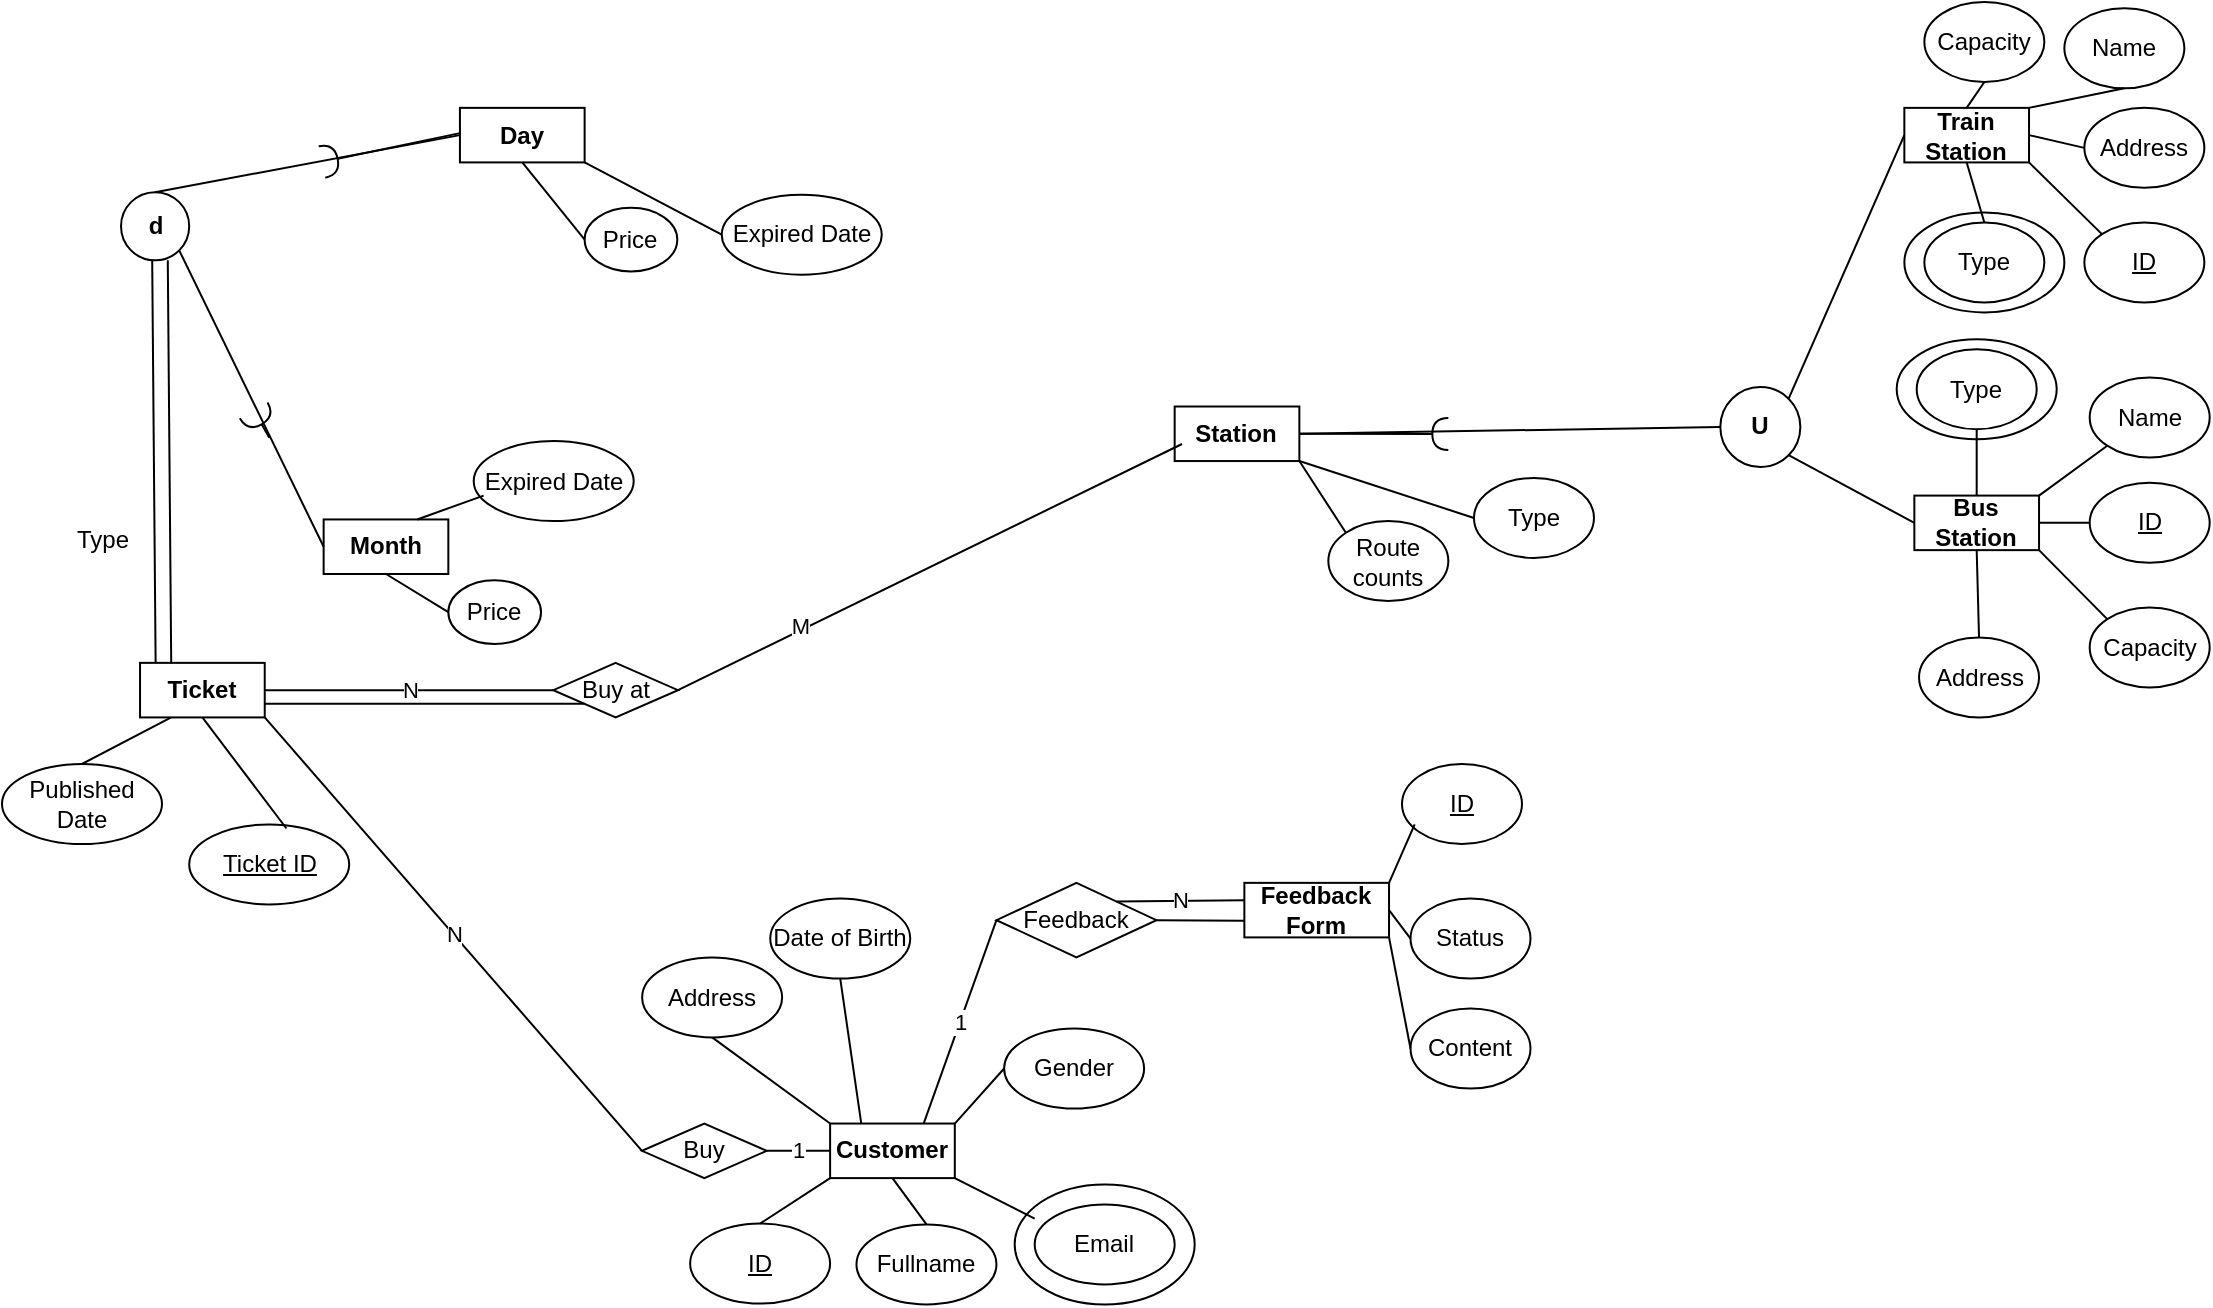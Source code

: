 <mxfile version="26.2.13" pages="2">
  <diagram id="w8bvL5eGYf7BupaeoSfH" name="EERD Diagram">
    <mxGraphModel dx="1249" dy="669" grid="1" gridSize="10" guides="1" tooltips="1" connect="1" arrows="1" fold="1" page="1" pageScale="1" pageWidth="1654" pageHeight="1169" math="0" shadow="0">
      <root>
        <mxCell id="0" />
        <mxCell id="1" parent="0" />
        <mxCell id="G-atSqY5vIS4pmYYb1XH-23" value="" style="ellipse;whiteSpace=wrap;html=1;" parent="1" vertex="1">
          <mxGeometry x="1147.35" y="307.61" width="80" height="50" as="geometry" />
        </mxCell>
        <mxCell id="G-atSqY5vIS4pmYYb1XH-22" value="" style="ellipse;whiteSpace=wrap;html=1;" parent="1" vertex="1">
          <mxGeometry x="1151.18" y="244.21" width="80" height="50" as="geometry" />
        </mxCell>
        <mxCell id="EOYmmG4OwO7RRhKwqkFR-4" value="" style="ellipse;whiteSpace=wrap;html=1;" parent="1" vertex="1">
          <mxGeometry x="706.34" y="730.22" width="90" height="60" as="geometry" />
        </mxCell>
        <mxCell id="EOYmmG4OwO7RRhKwqkFR-213" value="Type" style="text;html=1;align=center;verticalAlign=middle;resizable=0;points=[];autosize=1;strokeColor=none;fillColor=none;" parent="1" vertex="1">
          <mxGeometry x="225" y="392.5" width="50" height="30" as="geometry" />
        </mxCell>
        <mxCell id="EOYmmG4OwO7RRhKwqkFR-214" value="&lt;u&gt;ID&lt;/u&gt;" style="ellipse;whiteSpace=wrap;html=1;" parent="1" vertex="1">
          <mxGeometry x="544.06" y="749.77" width="70" height="40" as="geometry" />
        </mxCell>
        <mxCell id="EOYmmG4OwO7RRhKwqkFR-215" value="Fullname" style="ellipse;whiteSpace=wrap;html=1;" parent="1" vertex="1">
          <mxGeometry x="627.23" y="750.22" width="70" height="40" as="geometry" />
        </mxCell>
        <mxCell id="EOYmmG4OwO7RRhKwqkFR-216" value="Email" style="ellipse;whiteSpace=wrap;html=1;" parent="1" vertex="1">
          <mxGeometry x="716.34" y="740.22" width="70" height="40" as="geometry" />
        </mxCell>
        <mxCell id="EOYmmG4OwO7RRhKwqkFR-217" value="" style="endArrow=none;html=1;rounded=0;entryX=0;entryY=1;entryDx=0;entryDy=0;exitX=0.5;exitY=0;exitDx=0;exitDy=0;" parent="1" source="EOYmmG4OwO7RRhKwqkFR-214" target="EOYmmG4OwO7RRhKwqkFR-229" edge="1">
          <mxGeometry width="50" height="50" relative="1" as="geometry">
            <mxPoint x="662.34" y="659.77" as="sourcePoint" />
            <mxPoint x="712.34" y="609.77" as="targetPoint" />
          </mxGeometry>
        </mxCell>
        <mxCell id="EOYmmG4OwO7RRhKwqkFR-218" value="" style="endArrow=none;html=1;rounded=0;entryX=0.5;entryY=1;entryDx=0;entryDy=0;exitX=0.5;exitY=0;exitDx=0;exitDy=0;" parent="1" source="EOYmmG4OwO7RRhKwqkFR-215" target="EOYmmG4OwO7RRhKwqkFR-229" edge="1">
          <mxGeometry width="50" height="50" relative="1" as="geometry">
            <mxPoint x="612.34" y="719.77" as="sourcePoint" />
            <mxPoint x="662.34" y="669.77" as="targetPoint" />
          </mxGeometry>
        </mxCell>
        <mxCell id="EOYmmG4OwO7RRhKwqkFR-219" value="" style="endArrow=none;html=1;rounded=0;entryX=1;entryY=1;entryDx=0;entryDy=0;" parent="1" target="EOYmmG4OwO7RRhKwqkFR-229" edge="1">
          <mxGeometry width="50" height="50" relative="1" as="geometry">
            <mxPoint x="716.34" y="747.27" as="sourcePoint" />
            <mxPoint x="722.34" y="669.77" as="targetPoint" />
          </mxGeometry>
        </mxCell>
        <mxCell id="EOYmmG4OwO7RRhKwqkFR-229" value="&lt;b&gt;Customer&lt;/b&gt;" style="rounded=0;whiteSpace=wrap;html=1;" parent="1" vertex="1">
          <mxGeometry x="614.061" y="699.775" width="62.345" height="27.273" as="geometry" />
        </mxCell>
        <mxCell id="EOYmmG4OwO7RRhKwqkFR-230" value="" style="endArrow=none;html=1;rounded=0;entryX=0.5;entryY=1;entryDx=0;entryDy=0;exitX=0.5;exitY=1;exitDx=0;exitDy=0;" parent="1" source="EOYmmG4OwO7RRhKwqkFR-92" target="EOYmmG4OwO7RRhKwqkFR-92" edge="1">
          <mxGeometry width="50" height="50" relative="1" as="geometry">
            <mxPoint x="692.34" y="689.77" as="sourcePoint" />
            <mxPoint x="742.34" y="639.77" as="targetPoint" />
          </mxGeometry>
        </mxCell>
        <mxCell id="EOYmmG4OwO7RRhKwqkFR-231" value="" style="endArrow=none;html=1;rounded=0;entryX=0;entryY=0.5;entryDx=0;entryDy=0;exitX=1;exitY=0;exitDx=0;exitDy=0;" parent="1" source="EOYmmG4OwO7RRhKwqkFR-229" target="EOYmmG4OwO7RRhKwqkFR-93" edge="1">
          <mxGeometry width="50" height="50" relative="1" as="geometry">
            <mxPoint x="692.34" y="689.77" as="sourcePoint" />
            <mxPoint x="742.34" y="639.77" as="targetPoint" />
          </mxGeometry>
        </mxCell>
        <mxCell id="EOYmmG4OwO7RRhKwqkFR-232" value="" style="endArrow=none;html=1;rounded=0;entryX=0.5;entryY=1;entryDx=0;entryDy=0;exitX=0;exitY=0;exitDx=0;exitDy=0;" parent="1" source="EOYmmG4OwO7RRhKwqkFR-229" target="EOYmmG4OwO7RRhKwqkFR-91" edge="1">
          <mxGeometry width="50" height="50" relative="1" as="geometry">
            <mxPoint x="612.34" y="629.77" as="sourcePoint" />
            <mxPoint x="712.34" y="609.77" as="targetPoint" />
          </mxGeometry>
        </mxCell>
        <mxCell id="EOYmmG4OwO7RRhKwqkFR-233" value="1" style="endArrow=none;html=1;rounded=0;entryX=1;entryY=0.5;entryDx=0;entryDy=0;exitX=0;exitY=0.5;exitDx=0;exitDy=0;" parent="1" source="EOYmmG4OwO7RRhKwqkFR-229" target="EOYmmG4OwO7RRhKwqkFR-235" edge="1">
          <mxGeometry width="50" height="50" relative="1" as="geometry">
            <mxPoint x="584.06" y="719.77" as="sourcePoint" />
            <mxPoint x="634.06" y="669.77" as="targetPoint" />
          </mxGeometry>
        </mxCell>
        <mxCell id="EOYmmG4OwO7RRhKwqkFR-234" value="N" style="endArrow=none;html=1;rounded=0;entryX=1;entryY=1;entryDx=0;entryDy=0;exitX=0;exitY=0.5;exitDx=0;exitDy=0;" parent="1" source="EOYmmG4OwO7RRhKwqkFR-235" target="EOYmmG4OwO7RRhKwqkFR-156" edge="1">
          <mxGeometry width="50" height="50" relative="1" as="geometry">
            <mxPoint x="347.72" y="652.5" as="sourcePoint" />
            <mxPoint x="397.72" y="602.5" as="targetPoint" />
          </mxGeometry>
        </mxCell>
        <mxCell id="EOYmmG4OwO7RRhKwqkFR-235" value="Buy" style="rhombus;whiteSpace=wrap;html=1;" parent="1" vertex="1">
          <mxGeometry x="519.997" y="699.775" width="62.345" height="27.273" as="geometry" />
        </mxCell>
        <mxCell id="EOYmmG4OwO7RRhKwqkFR-236" value="1" style="endArrow=none;html=1;rounded=0;exitX=0;exitY=0.5;exitDx=0;exitDy=0;entryX=0.75;entryY=0;entryDx=0;entryDy=0;" parent="1" source="EOYmmG4OwO7RRhKwqkFR-88" target="EOYmmG4OwO7RRhKwqkFR-229" edge="1">
          <mxGeometry width="50" height="50" relative="1" as="geometry">
            <mxPoint x="782.34" y="719.77" as="sourcePoint" />
            <mxPoint x="662.34" y="629.77" as="targetPoint" />
          </mxGeometry>
        </mxCell>
        <mxCell id="EOYmmG4OwO7RRhKwqkFR-13" value="&lt;b&gt;Month&lt;/b&gt;" style="rounded=0;whiteSpace=wrap;html=1;" parent="1" vertex="1">
          <mxGeometry x="360.82" y="397.727" width="62.345" height="27.273" as="geometry" />
        </mxCell>
        <mxCell id="EOYmmG4OwO7RRhKwqkFR-15" value="&lt;b&gt;Day&lt;/b&gt;" style="rounded=0;whiteSpace=wrap;html=1;" parent="1" vertex="1">
          <mxGeometry x="428.97" y="191.93" width="62.345" height="27.273" as="geometry" />
        </mxCell>
        <mxCell id="EOYmmG4OwO7RRhKwqkFR-18" value="&lt;b&gt;Station&lt;/b&gt;" style="rounded=0;whiteSpace=wrap;html=1;" parent="1" vertex="1">
          <mxGeometry x="786.335" y="341.253" width="62.345" height="27.273" as="geometry" />
        </mxCell>
        <mxCell id="EOYmmG4OwO7RRhKwqkFR-19" value="Buy at" style="rhombus;whiteSpace=wrap;html=1;" parent="1" vertex="1">
          <mxGeometry x="475.657" y="469.438" width="62.345" height="27.273" as="geometry" />
        </mxCell>
        <mxCell id="EOYmmG4OwO7RRhKwqkFR-24" value="&lt;b&gt;d&lt;/b&gt;" style="ellipse;whiteSpace=wrap;html=1;aspect=fixed;" parent="1" vertex="1">
          <mxGeometry x="259.51" y="234.091" width="34.091" height="34.091" as="geometry" />
        </mxCell>
        <mxCell id="EOYmmG4OwO7RRhKwqkFR-25" value="" style="endArrow=none;html=1;rounded=0;entryX=0.125;entryY=0;entryDx=0;entryDy=0;entryPerimeter=0;" parent="1" target="EOYmmG4OwO7RRhKwqkFR-156" edge="1">
          <mxGeometry width="50" height="50" relative="1" as="geometry">
            <mxPoint x="275.096" y="268.182" as="sourcePoint" />
            <mxPoint x="446.544" y="254.545" as="targetPoint" />
          </mxGeometry>
        </mxCell>
        <mxCell id="EOYmmG4OwO7RRhKwqkFR-26" value="" style="endArrow=none;html=1;rounded=0;exitX=0.25;exitY=0;exitDx=0;exitDy=0;" parent="1" source="EOYmmG4OwO7RRhKwqkFR-156" edge="1">
          <mxGeometry width="50" height="50" relative="1" as="geometry">
            <mxPoint x="282.889" y="288.636" as="sourcePoint" />
            <mxPoint x="282.889" y="268.182" as="targetPoint" />
          </mxGeometry>
        </mxCell>
        <mxCell id="EOYmmG4OwO7RRhKwqkFR-27" value="" style="endArrow=none;html=1;rounded=0;entryX=0;entryY=0.5;entryDx=0;entryDy=0;exitX=0.5;exitY=0;exitDx=0;exitDy=0;strokeWidth=1;" parent="1" source="EOYmmG4OwO7RRhKwqkFR-24" target="EOYmmG4OwO7RRhKwqkFR-15" edge="1">
          <mxGeometry width="50" height="50" relative="1" as="geometry">
            <mxPoint x="391.993" y="234.091" as="sourcePoint" />
            <mxPoint x="430.958" y="200" as="targetPoint" />
          </mxGeometry>
        </mxCell>
        <mxCell id="EOYmmG4OwO7RRhKwqkFR-29" value="" style="endArrow=none;html=1;rounded=0;entryX=1;entryY=1;entryDx=0;entryDy=0;exitX=0;exitY=0.5;exitDx=0;exitDy=0;" parent="1" source="EOYmmG4OwO7RRhKwqkFR-13" target="EOYmmG4OwO7RRhKwqkFR-24" edge="1">
          <mxGeometry width="50" height="50" relative="1" as="geometry">
            <mxPoint x="438.751" y="350" as="sourcePoint" />
            <mxPoint x="477.717" y="315.909" as="targetPoint" />
          </mxGeometry>
        </mxCell>
        <mxCell id="EOYmmG4OwO7RRhKwqkFR-31" value="" style="rounded=0;orthogonalLoop=1;jettySize=auto;html=1;endArrow=halfCircle;endFill=0;endSize=6;strokeWidth=1;sketch=0;fontSize=12;curved=1;" parent="1" edge="1">
          <mxGeometry relative="1" as="geometry">
            <mxPoint x="333.648" y="356.818" as="sourcePoint" />
            <mxPoint x="325.855" y="343.182" as="targetPoint" />
          </mxGeometry>
        </mxCell>
        <mxCell id="EOYmmG4OwO7RRhKwqkFR-32" value="" style="rounded=0;orthogonalLoop=1;jettySize=auto;html=1;endArrow=halfCircle;endFill=0;endSize=6;strokeWidth=1;sketch=0;fontSize=12;curved=1;exitX=0;exitY=0.5;exitDx=0;exitDy=0;" parent="1" edge="1">
          <mxGeometry relative="1" as="geometry">
            <mxPoint x="428.97" y="204.566" as="sourcePoint" />
            <mxPoint x="360" y="219" as="targetPoint" />
          </mxGeometry>
        </mxCell>
        <mxCell id="EOYmmG4OwO7RRhKwqkFR-49" value="Expired Date" style="ellipse;whiteSpace=wrap;html=1;" parent="1" vertex="1">
          <mxGeometry x="559.87" y="235.34" width="80" height="40" as="geometry" />
        </mxCell>
        <mxCell id="EOYmmG4OwO7RRhKwqkFR-50" value="Price" style="ellipse;whiteSpace=wrap;html=1;" parent="1" vertex="1">
          <mxGeometry x="491.32" y="241.93" width="46.34" height="31.82" as="geometry" />
        </mxCell>
        <mxCell id="EOYmmG4OwO7RRhKwqkFR-51" value="" style="endArrow=none;html=1;rounded=0;entryX=0;entryY=0.5;entryDx=0;entryDy=0;exitX=0.5;exitY=1;exitDx=0;exitDy=0;" parent="1" source="EOYmmG4OwO7RRhKwqkFR-15" target="EOYmmG4OwO7RRhKwqkFR-50" edge="1">
          <mxGeometry width="50" height="50" relative="1" as="geometry">
            <mxPoint x="477.66" y="321.93" as="sourcePoint" />
            <mxPoint x="527.66" y="271.93" as="targetPoint" />
          </mxGeometry>
        </mxCell>
        <mxCell id="EOYmmG4OwO7RRhKwqkFR-52" value="" style="endArrow=none;html=1;rounded=0;entryX=1;entryY=1;entryDx=0;entryDy=0;exitX=0;exitY=0.5;exitDx=0;exitDy=0;" parent="1" source="EOYmmG4OwO7RRhKwqkFR-49" target="EOYmmG4OwO7RRhKwqkFR-15" edge="1">
          <mxGeometry width="50" height="50" relative="1" as="geometry">
            <mxPoint x="637.66" y="321.93" as="sourcePoint" />
            <mxPoint x="687.66" y="271.93" as="targetPoint" />
          </mxGeometry>
        </mxCell>
        <mxCell id="EOYmmG4OwO7RRhKwqkFR-85" value="Price" style="ellipse;whiteSpace=wrap;html=1;" parent="1" vertex="1">
          <mxGeometry x="423.17" y="428.18" width="46.34" height="31.82" as="geometry" />
        </mxCell>
        <mxCell id="EOYmmG4OwO7RRhKwqkFR-86" value="" style="endArrow=none;html=1;rounded=0;entryX=0.5;entryY=1;entryDx=0;entryDy=0;exitX=0;exitY=0.5;exitDx=0;exitDy=0;" parent="1" source="EOYmmG4OwO7RRhKwqkFR-85" target="EOYmmG4OwO7RRhKwqkFR-13" edge="1">
          <mxGeometry width="50" height="50" relative="1" as="geometry">
            <mxPoint x="589.51" y="420" as="sourcePoint" />
            <mxPoint x="639.51" y="370" as="targetPoint" />
          </mxGeometry>
        </mxCell>
        <mxCell id="EOYmmG4OwO7RRhKwqkFR-87" value="&lt;b&gt;Feedback Form&lt;/b&gt;" style="rounded=0;whiteSpace=wrap;html=1;" parent="1" vertex="1">
          <mxGeometry x="821.18" y="579.43" width="72.34" height="27.27" as="geometry" />
        </mxCell>
        <mxCell id="EOYmmG4OwO7RRhKwqkFR-88" value="Feedback" style="rhombus;whiteSpace=wrap;html=1;" parent="1" vertex="1">
          <mxGeometry x="697.23" y="579.43" width="80" height="37.27" as="geometry" />
        </mxCell>
        <mxCell id="EOYmmG4OwO7RRhKwqkFR-89" value="" style="endArrow=none;html=1;rounded=0;exitX=1;exitY=0.5;exitDx=0;exitDy=0;entryX=-0.003;entryY=0.693;entryDx=0;entryDy=0;entryPerimeter=0;" parent="1" source="EOYmmG4OwO7RRhKwqkFR-88" target="EOYmmG4OwO7RRhKwqkFR-87" edge="1">
          <mxGeometry width="50" height="50" relative="1" as="geometry">
            <mxPoint x="823.37" y="557.27" as="sourcePoint" />
            <mxPoint x="873.37" y="507.27" as="targetPoint" />
          </mxGeometry>
        </mxCell>
        <mxCell id="EOYmmG4OwO7RRhKwqkFR-90" value="N" style="endArrow=none;html=1;rounded=0;entryX=1;entryY=0;entryDx=0;entryDy=0;exitX=0.004;exitY=0.319;exitDx=0;exitDy=0;exitPerimeter=0;" parent="1" source="EOYmmG4OwO7RRhKwqkFR-87" target="EOYmmG4OwO7RRhKwqkFR-88" edge="1">
          <mxGeometry width="50" height="50" relative="1" as="geometry">
            <mxPoint x="823.37" y="557.27" as="sourcePoint" />
            <mxPoint x="873.37" y="507.27" as="targetPoint" />
          </mxGeometry>
        </mxCell>
        <mxCell id="EOYmmG4OwO7RRhKwqkFR-91" value="Address" style="ellipse;whiteSpace=wrap;html=1;" parent="1" vertex="1">
          <mxGeometry x="520.06" y="616.7" width="70" height="40" as="geometry" />
        </mxCell>
        <mxCell id="EOYmmG4OwO7RRhKwqkFR-92" value="Date of Birth" style="ellipse;whiteSpace=wrap;html=1;" parent="1" vertex="1">
          <mxGeometry x="584.12" y="587.27" width="70" height="40" as="geometry" />
        </mxCell>
        <mxCell id="EOYmmG4OwO7RRhKwqkFR-93" value="Gender" style="ellipse;whiteSpace=wrap;html=1;" parent="1" vertex="1">
          <mxGeometry x="701.07" y="652.27" width="70" height="40" as="geometry" />
        </mxCell>
        <mxCell id="EOYmmG4OwO7RRhKwqkFR-94" value="&lt;u&gt;ID&lt;/u&gt;" style="ellipse;whiteSpace=wrap;html=1;" parent="1" vertex="1">
          <mxGeometry x="900" y="520.0" width="60" height="40" as="geometry" />
        </mxCell>
        <mxCell id="EOYmmG4OwO7RRhKwqkFR-95" value="Status" style="ellipse;whiteSpace=wrap;html=1;" parent="1" vertex="1">
          <mxGeometry x="904.26" y="587.27" width="60" height="40" as="geometry" />
        </mxCell>
        <mxCell id="EOYmmG4OwO7RRhKwqkFR-96" value="Content" style="ellipse;whiteSpace=wrap;html=1;" parent="1" vertex="1">
          <mxGeometry x="904.26" y="642.27" width="60" height="40" as="geometry" />
        </mxCell>
        <mxCell id="EOYmmG4OwO7RRhKwqkFR-97" value="" style="endArrow=none;html=1;rounded=0;entryX=0;entryY=0.5;entryDx=0;entryDy=0;exitX=1;exitY=0;exitDx=0;exitDy=0;" parent="1" source="EOYmmG4OwO7RRhKwqkFR-87" edge="1">
          <mxGeometry width="50" height="50" relative="1" as="geometry">
            <mxPoint x="801.85" y="637.27" as="sourcePoint" />
            <mxPoint x="906.34" y="550.22" as="targetPoint" />
          </mxGeometry>
        </mxCell>
        <mxCell id="EOYmmG4OwO7RRhKwqkFR-98" value="" style="endArrow=none;html=1;rounded=0;entryX=1;entryY=1;entryDx=0;entryDy=0;exitX=0;exitY=0.5;exitDx=0;exitDy=0;" parent="1" source="EOYmmG4OwO7RRhKwqkFR-96" target="EOYmmG4OwO7RRhKwqkFR-87" edge="1">
          <mxGeometry width="50" height="50" relative="1" as="geometry">
            <mxPoint x="801.85" y="637.27" as="sourcePoint" />
            <mxPoint x="851.85" y="587.27" as="targetPoint" />
          </mxGeometry>
        </mxCell>
        <mxCell id="EOYmmG4OwO7RRhKwqkFR-99" value="" style="endArrow=none;html=1;rounded=0;entryX=0;entryY=0.5;entryDx=0;entryDy=0;exitX=1;exitY=0.5;exitDx=0;exitDy=0;" parent="1" source="EOYmmG4OwO7RRhKwqkFR-87" target="EOYmmG4OwO7RRhKwqkFR-95" edge="1">
          <mxGeometry width="50" height="50" relative="1" as="geometry">
            <mxPoint x="801.85" y="637.27" as="sourcePoint" />
            <mxPoint x="851.85" y="587.27" as="targetPoint" />
          </mxGeometry>
        </mxCell>
        <mxCell id="EOYmmG4OwO7RRhKwqkFR-141" value="Type" style="ellipse;whiteSpace=wrap;html=1;" parent="1" vertex="1">
          <mxGeometry x="935.99" y="376.97" width="60" height="40" as="geometry" />
        </mxCell>
        <mxCell id="EOYmmG4OwO7RRhKwqkFR-142" value="" style="endArrow=none;html=1;rounded=0;entryX=0;entryY=0.5;entryDx=0;entryDy=0;exitX=1;exitY=1;exitDx=0;exitDy=0;" parent="1" source="EOYmmG4OwO7RRhKwqkFR-18" target="EOYmmG4OwO7RRhKwqkFR-141" edge="1">
          <mxGeometry width="50" height="50" relative="1" as="geometry">
            <mxPoint x="848.68" y="480.11" as="sourcePoint" />
            <mxPoint x="898.68" y="430.11" as="targetPoint" />
          </mxGeometry>
        </mxCell>
        <mxCell id="EOYmmG4OwO7RRhKwqkFR-143" value="Route counts" style="ellipse;whiteSpace=wrap;html=1;" parent="1" vertex="1">
          <mxGeometry x="863.17" y="398.53" width="60" height="40" as="geometry" />
        </mxCell>
        <mxCell id="EOYmmG4OwO7RRhKwqkFR-144" value="" style="endArrow=none;html=1;rounded=0;entryX=0;entryY=0;entryDx=0;entryDy=0;exitX=1;exitY=1;exitDx=0;exitDy=0;" parent="1" source="EOYmmG4OwO7RRhKwqkFR-18" target="EOYmmG4OwO7RRhKwqkFR-143" edge="1">
          <mxGeometry width="50" height="50" relative="1" as="geometry">
            <mxPoint x="998.68" y="468.97" as="sourcePoint" />
            <mxPoint x="1048.68" y="418.97" as="targetPoint" />
          </mxGeometry>
        </mxCell>
        <mxCell id="EOYmmG4OwO7RRhKwqkFR-152" value="&lt;u&gt;Ticket ID&lt;/u&gt;" style="ellipse;whiteSpace=wrap;html=1;" parent="1" vertex="1">
          <mxGeometry x="293.6" y="550.22" width="80" height="40" as="geometry" />
        </mxCell>
        <mxCell id="EOYmmG4OwO7RRhKwqkFR-153" value="Published Date" style="ellipse;whiteSpace=wrap;html=1;" parent="1" vertex="1">
          <mxGeometry x="200" y="520" width="80" height="40" as="geometry" />
        </mxCell>
        <mxCell id="EOYmmG4OwO7RRhKwqkFR-154" value="" style="endArrow=none;html=1;rounded=0;entryX=0.25;entryY=1;entryDx=0;entryDy=0;exitX=0.5;exitY=0;exitDx=0;exitDy=0;" parent="1" source="EOYmmG4OwO7RRhKwqkFR-153" target="EOYmmG4OwO7RRhKwqkFR-156" edge="1">
          <mxGeometry width="50" height="50" relative="1" as="geometry">
            <mxPoint x="299.51" y="509.43" as="sourcePoint" />
            <mxPoint x="349.51" y="459.43" as="targetPoint" />
          </mxGeometry>
        </mxCell>
        <mxCell id="EOYmmG4OwO7RRhKwqkFR-155" value="" style="endArrow=none;html=1;rounded=0;entryX=0.5;entryY=0;entryDx=0;entryDy=0;exitX=0.5;exitY=0;exitDx=0;exitDy=0;" parent="1" source="EOYmmG4OwO7RRhKwqkFR-152" target="EOYmmG4OwO7RRhKwqkFR-152" edge="1">
          <mxGeometry width="50" height="50" relative="1" as="geometry">
            <mxPoint x="299.51" y="509.43" as="sourcePoint" />
            <mxPoint x="349.51" y="459.43" as="targetPoint" />
          </mxGeometry>
        </mxCell>
        <mxCell id="EOYmmG4OwO7RRhKwqkFR-156" value="&lt;b&gt;Ticket&lt;/b&gt;" style="rounded=0;whiteSpace=wrap;html=1;" parent="1" vertex="1">
          <mxGeometry x="269.023" y="469.435" width="62.345" height="27.273" as="geometry" />
        </mxCell>
        <mxCell id="EOYmmG4OwO7RRhKwqkFR-157" value="&lt;b&gt;U&lt;/b&gt;" style="ellipse;whiteSpace=wrap;html=1;aspect=fixed;" parent="1" vertex="1">
          <mxGeometry x="1059.17" y="331.48" width="40" height="40" as="geometry" />
        </mxCell>
        <mxCell id="EOYmmG4OwO7RRhKwqkFR-158" value="&lt;b&gt;Train Station&lt;/b&gt;" style="rounded=0;whiteSpace=wrap;html=1;" parent="1" vertex="1">
          <mxGeometry x="1151.175" y="191.933" width="62.345" height="27.273" as="geometry" />
        </mxCell>
        <mxCell id="EOYmmG4OwO7RRhKwqkFR-159" value="&lt;b&gt;Bus Station&lt;/b&gt;" style="rounded=0;whiteSpace=wrap;html=1;" parent="1" vertex="1">
          <mxGeometry x="1156.175" y="385.793" width="62.345" height="27.273" as="geometry" />
        </mxCell>
        <mxCell id="EOYmmG4OwO7RRhKwqkFR-160" value="" style="endArrow=none;html=1;rounded=0;entryX=0;entryY=0.5;entryDx=0;entryDy=0;exitX=1;exitY=0;exitDx=0;exitDy=0;" parent="1" source="EOYmmG4OwO7RRhKwqkFR-157" target="EOYmmG4OwO7RRhKwqkFR-158" edge="1">
          <mxGeometry width="50" height="50" relative="1" as="geometry">
            <mxPoint x="1044.06" y="506.71" as="sourcePoint" />
            <mxPoint x="1094.06" y="456.71" as="targetPoint" />
          </mxGeometry>
        </mxCell>
        <mxCell id="EOYmmG4OwO7RRhKwqkFR-161" value="" style="endArrow=none;html=1;rounded=0;entryX=1;entryY=1;entryDx=0;entryDy=0;exitX=0;exitY=0.5;exitDx=0;exitDy=0;" parent="1" source="EOYmmG4OwO7RRhKwqkFR-159" target="EOYmmG4OwO7RRhKwqkFR-157" edge="1">
          <mxGeometry width="50" height="50" relative="1" as="geometry">
            <mxPoint x="1044.06" y="506.71" as="sourcePoint" />
            <mxPoint x="1094.06" y="456.71" as="targetPoint" />
          </mxGeometry>
        </mxCell>
        <mxCell id="EOYmmG4OwO7RRhKwqkFR-162" value="Address" style="ellipse;whiteSpace=wrap;html=1;" parent="1" vertex="1">
          <mxGeometry x="1241.18" y="191.93" width="60" height="40" as="geometry" />
        </mxCell>
        <mxCell id="EOYmmG4OwO7RRhKwqkFR-163" value="Name" style="ellipse;whiteSpace=wrap;html=1;" parent="1" vertex="1">
          <mxGeometry x="1231.18" y="142.16" width="60" height="40" as="geometry" />
        </mxCell>
        <mxCell id="EOYmmG4OwO7RRhKwqkFR-164" value="&lt;u&gt;ID&lt;/u&gt;" style="ellipse;whiteSpace=wrap;html=1;" parent="1" vertex="1">
          <mxGeometry x="1241.18" y="249.21" width="60" height="40" as="geometry" />
        </mxCell>
        <mxCell id="EOYmmG4OwO7RRhKwqkFR-165" value="Capacity" style="ellipse;whiteSpace=wrap;html=1;" parent="1" vertex="1">
          <mxGeometry x="1161.18" y="138.98" width="60" height="40" as="geometry" />
        </mxCell>
        <mxCell id="EOYmmG4OwO7RRhKwqkFR-166" value="Address" style="ellipse;whiteSpace=wrap;html=1;" parent="1" vertex="1">
          <mxGeometry x="1158.52" y="456.71" width="60" height="40" as="geometry" />
        </mxCell>
        <mxCell id="EOYmmG4OwO7RRhKwqkFR-167" value="Capacity" style="ellipse;whiteSpace=wrap;html=1;" parent="1" vertex="1">
          <mxGeometry x="1243.84" y="441.71" width="60" height="40" as="geometry" />
        </mxCell>
        <mxCell id="EOYmmG4OwO7RRhKwqkFR-168" value="&lt;u&gt;ID&lt;/u&gt;" style="ellipse;whiteSpace=wrap;html=1;" parent="1" vertex="1">
          <mxGeometry x="1243.84" y="379.43" width="60" height="40" as="geometry" />
        </mxCell>
        <mxCell id="EOYmmG4OwO7RRhKwqkFR-169" value="Name" style="ellipse;whiteSpace=wrap;html=1;" parent="1" vertex="1">
          <mxGeometry x="1243.84" y="326.71" width="60" height="40" as="geometry" />
        </mxCell>
        <mxCell id="EOYmmG4OwO7RRhKwqkFR-170" value="Type" style="ellipse;whiteSpace=wrap;html=1;" parent="1" vertex="1">
          <mxGeometry x="1161.18" y="249.21" width="60" height="40" as="geometry" />
        </mxCell>
        <mxCell id="EOYmmG4OwO7RRhKwqkFR-171" value="" style="endArrow=none;html=1;rounded=0;entryX=0.5;entryY=1;entryDx=0;entryDy=0;exitX=0.5;exitY=0;exitDx=0;exitDy=0;" parent="1" source="EOYmmG4OwO7RRhKwqkFR-158" target="EOYmmG4OwO7RRhKwqkFR-165" edge="1">
          <mxGeometry width="50" height="50" relative="1" as="geometry">
            <mxPoint x="1101.18" y="329.21" as="sourcePoint" />
            <mxPoint x="1151.18" y="279.21" as="targetPoint" />
          </mxGeometry>
        </mxCell>
        <mxCell id="EOYmmG4OwO7RRhKwqkFR-172" value="" style="endArrow=none;html=1;rounded=0;entryX=0.5;entryY=1;entryDx=0;entryDy=0;exitX=1;exitY=0;exitDx=0;exitDy=0;" parent="1" source="EOYmmG4OwO7RRhKwqkFR-158" target="EOYmmG4OwO7RRhKwqkFR-163" edge="1">
          <mxGeometry width="50" height="50" relative="1" as="geometry">
            <mxPoint x="1031.18" y="339.21" as="sourcePoint" />
            <mxPoint x="1081.18" y="289.21" as="targetPoint" />
          </mxGeometry>
        </mxCell>
        <mxCell id="EOYmmG4OwO7RRhKwqkFR-173" value="" style="endArrow=none;html=1;rounded=0;entryX=0;entryY=0.5;entryDx=0;entryDy=0;exitX=1;exitY=0.5;exitDx=0;exitDy=0;" parent="1" source="EOYmmG4OwO7RRhKwqkFR-158" target="EOYmmG4OwO7RRhKwqkFR-162" edge="1">
          <mxGeometry width="50" height="50" relative="1" as="geometry">
            <mxPoint x="1031.18" y="339.21" as="sourcePoint" />
            <mxPoint x="1081.18" y="289.21" as="targetPoint" />
          </mxGeometry>
        </mxCell>
        <mxCell id="EOYmmG4OwO7RRhKwqkFR-174" value="" style="endArrow=none;html=1;rounded=0;entryX=0;entryY=0;entryDx=0;entryDy=0;exitX=1;exitY=1;exitDx=0;exitDy=0;" parent="1" source="EOYmmG4OwO7RRhKwqkFR-158" target="EOYmmG4OwO7RRhKwqkFR-164" edge="1">
          <mxGeometry width="50" height="50" relative="1" as="geometry">
            <mxPoint x="1031.18" y="339.21" as="sourcePoint" />
            <mxPoint x="1081.18" y="289.21" as="targetPoint" />
          </mxGeometry>
        </mxCell>
        <mxCell id="EOYmmG4OwO7RRhKwqkFR-175" value="" style="endArrow=none;html=1;rounded=0;entryX=0.5;entryY=1;entryDx=0;entryDy=0;exitX=0.5;exitY=0;exitDx=0;exitDy=0;" parent="1" source="EOYmmG4OwO7RRhKwqkFR-170" target="EOYmmG4OwO7RRhKwqkFR-158" edge="1">
          <mxGeometry width="50" height="50" relative="1" as="geometry">
            <mxPoint x="1191.18" y="241.71" as="sourcePoint" />
            <mxPoint x="1081.18" y="289.21" as="targetPoint" />
          </mxGeometry>
        </mxCell>
        <mxCell id="EOYmmG4OwO7RRhKwqkFR-176" value="" style="endArrow=none;html=1;rounded=0;entryX=1;entryY=0;entryDx=0;entryDy=0;exitX=0;exitY=1;exitDx=0;exitDy=0;" parent="1" source="EOYmmG4OwO7RRhKwqkFR-169" target="EOYmmG4OwO7RRhKwqkFR-159" edge="1">
          <mxGeometry width="50" height="50" relative="1" as="geometry">
            <mxPoint x="1033.84" y="326.71" as="sourcePoint" />
            <mxPoint x="1083.84" y="276.71" as="targetPoint" />
          </mxGeometry>
        </mxCell>
        <mxCell id="EOYmmG4OwO7RRhKwqkFR-177" value="" style="endArrow=none;html=1;rounded=0;entryX=0;entryY=0.5;entryDx=0;entryDy=0;exitX=1;exitY=0.5;exitDx=0;exitDy=0;" parent="1" source="EOYmmG4OwO7RRhKwqkFR-159" target="EOYmmG4OwO7RRhKwqkFR-168" edge="1">
          <mxGeometry width="50" height="50" relative="1" as="geometry">
            <mxPoint x="1033.84" y="326.71" as="sourcePoint" />
            <mxPoint x="1083.84" y="276.71" as="targetPoint" />
          </mxGeometry>
        </mxCell>
        <mxCell id="EOYmmG4OwO7RRhKwqkFR-178" value="" style="endArrow=none;html=1;rounded=0;entryX=0;entryY=0;entryDx=0;entryDy=0;exitX=1;exitY=1;exitDx=0;exitDy=0;" parent="1" source="EOYmmG4OwO7RRhKwqkFR-159" target="EOYmmG4OwO7RRhKwqkFR-167" edge="1">
          <mxGeometry width="50" height="50" relative="1" as="geometry">
            <mxPoint x="1033.84" y="326.71" as="sourcePoint" />
            <mxPoint x="1083.84" y="276.71" as="targetPoint" />
          </mxGeometry>
        </mxCell>
        <mxCell id="EOYmmG4OwO7RRhKwqkFR-179" value="" style="endArrow=none;html=1;rounded=0;entryX=0.5;entryY=0;entryDx=0;entryDy=0;exitX=0.5;exitY=1;exitDx=0;exitDy=0;" parent="1" source="EOYmmG4OwO7RRhKwqkFR-159" target="EOYmmG4OwO7RRhKwqkFR-166" edge="1">
          <mxGeometry width="50" height="50" relative="1" as="geometry">
            <mxPoint x="1033.84" y="326.71" as="sourcePoint" />
            <mxPoint x="1083.84" y="276.71" as="targetPoint" />
          </mxGeometry>
        </mxCell>
        <mxCell id="EOYmmG4OwO7RRhKwqkFR-209" value="Type" style="ellipse;whiteSpace=wrap;html=1;" parent="1" vertex="1">
          <mxGeometry x="1157.35" y="312.61" width="60" height="40" as="geometry" />
        </mxCell>
        <mxCell id="EOYmmG4OwO7RRhKwqkFR-210" value="" style="endArrow=none;html=1;rounded=0;entryX=0.5;entryY=0;entryDx=0;entryDy=0;exitX=0.5;exitY=1;exitDx=0;exitDy=0;" parent="1" source="EOYmmG4OwO7RRhKwqkFR-209" target="EOYmmG4OwO7RRhKwqkFR-159" edge="1">
          <mxGeometry width="50" height="50" relative="1" as="geometry">
            <mxPoint x="1262.68" y="371.16" as="sourcePoint" />
            <mxPoint x="1228.68" y="396.16" as="targetPoint" />
          </mxGeometry>
        </mxCell>
        <mxCell id="EOYmmG4OwO7RRhKwqkFR-211" value="N" style="endArrow=none;html=1;rounded=0;entryX=1;entryY=0.5;entryDx=0;entryDy=0;exitX=0;exitY=0.5;exitDx=0;exitDy=0;" parent="1" source="EOYmmG4OwO7RRhKwqkFR-19" target="EOYmmG4OwO7RRhKwqkFR-156" edge="1">
          <mxGeometry width="50" height="50" relative="1" as="geometry">
            <mxPoint x="343.51" y="560" as="sourcePoint" />
            <mxPoint x="325.51" y="507" as="targetPoint" />
          </mxGeometry>
        </mxCell>
        <mxCell id="EOYmmG4OwO7RRhKwqkFR-212" value="" style="endArrow=none;html=1;rounded=0;entryX=1;entryY=0.75;entryDx=0;entryDy=0;exitX=0;exitY=1;exitDx=0;exitDy=0;" parent="1" source="EOYmmG4OwO7RRhKwqkFR-19" target="EOYmmG4OwO7RRhKwqkFR-156" edge="1">
          <mxGeometry width="50" height="50" relative="1" as="geometry">
            <mxPoint x="343.51" y="560" as="sourcePoint" />
            <mxPoint x="325.51" y="507" as="targetPoint" />
          </mxGeometry>
        </mxCell>
        <mxCell id="G-atSqY5vIS4pmYYb1XH-7" value="" style="rounded=0;orthogonalLoop=1;jettySize=auto;html=1;endArrow=halfCircle;endFill=0;endSize=6;strokeWidth=1;sketch=0;fontSize=12;curved=1;exitX=1;exitY=0.5;exitDx=0;exitDy=0;" parent="1" source="EOYmmG4OwO7RRhKwqkFR-18" edge="1">
          <mxGeometry relative="1" as="geometry">
            <mxPoint x="911.02" y="363.529" as="sourcePoint" />
            <mxPoint x="923.17" y="354.98" as="targetPoint" />
          </mxGeometry>
        </mxCell>
        <mxCell id="G-atSqY5vIS4pmYYb1XH-8" value="" style="endArrow=none;html=1;rounded=0;entryX=0;entryY=0.5;entryDx=0;entryDy=0;exitX=1;exitY=0.5;exitDx=0;exitDy=0;" parent="1" source="EOYmmG4OwO7RRhKwqkFR-18" target="EOYmmG4OwO7RRhKwqkFR-157" edge="1">
          <mxGeometry width="50" height="50" relative="1" as="geometry">
            <mxPoint x="863.17" y="308.98" as="sourcePoint" />
            <mxPoint x="913.17" y="258.98" as="targetPoint" />
          </mxGeometry>
        </mxCell>
        <mxCell id="r4A8E0FVsbpf8WF6JfFZ-2" value="" style="endArrow=none;html=1;rounded=0;entryX=0.5;entryY=1;entryDx=0;entryDy=0;exitX=0.608;exitY=0.051;exitDx=0;exitDy=0;exitPerimeter=0;" edge="1" parent="1" source="EOYmmG4OwO7RRhKwqkFR-152" target="EOYmmG4OwO7RRhKwqkFR-156">
          <mxGeometry width="50" height="50" relative="1" as="geometry">
            <mxPoint x="280" y="530" as="sourcePoint" />
            <mxPoint x="295" y="507" as="targetPoint" />
          </mxGeometry>
        </mxCell>
        <mxCell id="r4A8E0FVsbpf8WF6JfFZ-3" value="" style="endArrow=none;html=1;rounded=0;exitX=1;exitY=0.5;exitDx=0;exitDy=0;" edge="1" parent="1" source="EOYmmG4OwO7RRhKwqkFR-19">
          <mxGeometry width="50" height="50" relative="1" as="geometry">
            <mxPoint x="830" y="360" as="sourcePoint" />
            <mxPoint x="790" y="360" as="targetPoint" />
          </mxGeometry>
        </mxCell>
        <mxCell id="r4A8E0FVsbpf8WF6JfFZ-4" value="M" style="edgeLabel;html=1;align=center;verticalAlign=middle;resizable=0;points=[];" vertex="1" connectable="0" parent="r4A8E0FVsbpf8WF6JfFZ-3">
          <mxGeometry x="-0.51" y="2" relative="1" as="geometry">
            <mxPoint as="offset" />
          </mxGeometry>
        </mxCell>
        <mxCell id="r4A8E0FVsbpf8WF6JfFZ-5" value="Expired Date" style="ellipse;whiteSpace=wrap;html=1;" vertex="1" parent="1">
          <mxGeometry x="435.85" y="358.53" width="80" height="40" as="geometry" />
        </mxCell>
        <mxCell id="r4A8E0FVsbpf8WF6JfFZ-6" value="" style="endArrow=none;html=1;rounded=0;entryX=0.75;entryY=0;entryDx=0;entryDy=0;exitX=0;exitY=0.5;exitDx=0;exitDy=0;" edge="1" parent="1" target="EOYmmG4OwO7RRhKwqkFR-13">
          <mxGeometry width="50" height="50" relative="1" as="geometry">
            <mxPoint x="440.82" y="385.79" as="sourcePoint" />
            <mxPoint x="371.82" y="349.79" as="targetPoint" />
          </mxGeometry>
        </mxCell>
        <mxCell id="r4A8E0FVsbpf8WF6JfFZ-7" value="" style="endArrow=none;html=1;rounded=0;entryX=0.5;entryY=1;entryDx=0;entryDy=0;exitX=0.25;exitY=0;exitDx=0;exitDy=0;" edge="1" parent="1" source="EOYmmG4OwO7RRhKwqkFR-229" target="EOYmmG4OwO7RRhKwqkFR-92">
          <mxGeometry width="50" height="50" relative="1" as="geometry">
            <mxPoint x="624" y="710" as="sourcePoint" />
            <mxPoint x="565" y="667" as="targetPoint" />
          </mxGeometry>
        </mxCell>
      </root>
    </mxGraphModel>
  </diagram>
  <diagram id="OmaCeMxDQHyZHoPnMh-1" name="Mapping">
    <mxGraphModel dx="1332" dy="713" grid="1" gridSize="10" guides="1" tooltips="1" connect="1" arrows="1" fold="1" page="1" pageScale="1" pageWidth="1169" pageHeight="1654" math="0" shadow="0">
      <root>
        <mxCell id="0" />
        <mxCell id="1" parent="0" />
        <mxCell id="I6CR4W8xnP3kJ_g0KGb4-1" value="&lt;u&gt;T_ID&lt;/u&gt;" style="rounded=0;whiteSpace=wrap;html=1;" parent="1" vertex="1">
          <mxGeometry x="73.983" y="83.432" width="49.297" height="26.777" as="geometry" />
        </mxCell>
        <mxCell id="I6CR4W8xnP3kJ_g0KGb4-2" value="T_Name" style="rounded=0;whiteSpace=wrap;html=1;" parent="1" vertex="1">
          <mxGeometry x="123.28" y="83.43" width="56.72" height="26.78" as="geometry" />
        </mxCell>
        <mxCell id="I6CR4W8xnP3kJ_g0KGb4-3" value="T_Address" style="rounded=0;whiteSpace=wrap;html=1;" parent="1" vertex="1">
          <mxGeometry x="180" y="83.41" width="80.58" height="26.78" as="geometry" />
        </mxCell>
        <mxCell id="I6CR4W8xnP3kJ_g0KGb4-10" value="&lt;b&gt;Train Station&lt;/b&gt;" style="text;html=1;align=center;verticalAlign=middle;whiteSpace=wrap;rounded=0;" parent="1" vertex="1">
          <mxGeometry x="52.4" y="63.35" width="77.6" height="20.08" as="geometry" />
        </mxCell>
        <mxCell id="I6CR4W8xnP3kJ_g0KGb4-11" value="&lt;b&gt;Bus Station&lt;/b&gt;" style="text;html=1;align=center;verticalAlign=middle;whiteSpace=wrap;rounded=0;" parent="1" vertex="1">
          <mxGeometry x="57.02" y="127.15" width="82.98" height="20.08" as="geometry" />
        </mxCell>
        <mxCell id="24dlo2Oe-C9Dlj7PTrNW-3" style="edgeStyle=orthogonalEdgeStyle;rounded=0;orthogonalLoop=1;jettySize=auto;html=1;entryX=0.75;entryY=0;entryDx=0;entryDy=0;" edge="1" parent="1" source="I6CR4W8xnP3kJ_g0KGb4-13" target="I6CR4W8xnP3kJ_g0KGb4-14">
          <mxGeometry relative="1" as="geometry">
            <Array as="points">
              <mxPoint x="430" y="96" />
              <mxPoint x="430" y="210" />
              <mxPoint x="129" y="210" />
            </Array>
          </mxGeometry>
        </mxCell>
        <mxCell id="I6CR4W8xnP3kJ_g0KGb4-13" value="Station_ID" style="rounded=0;whiteSpace=wrap;html=1;" parent="1" vertex="1">
          <mxGeometry x="345" y="82.6" width="60" height="27.58" as="geometry" />
        </mxCell>
        <mxCell id="I6CR4W8xnP3kJ_g0KGb4-14" value="&lt;u&gt;Station_ID&lt;/u&gt;" style="rounded=0;whiteSpace=wrap;html=1;" parent="1" vertex="1">
          <mxGeometry x="74.25" y="234.56" width="73.03" height="34.38" as="geometry" />
        </mxCell>
        <mxCell id="I6CR4W8xnP3kJ_g0KGb4-15" value="Route Counts" style="rounded=0;whiteSpace=wrap;html=1;" parent="1" vertex="1">
          <mxGeometry x="147.28" y="234.56" width="55.46" height="34.38" as="geometry" />
        </mxCell>
        <mxCell id="I6CR4W8xnP3kJ_g0KGb4-56" value="&lt;u&gt;Customer ID&lt;/u&gt;" style="rounded=0;whiteSpace=wrap;html=1;" parent="1" vertex="1">
          <mxGeometry x="528.469" y="330.082" width="73.946" height="26.777" as="geometry" />
        </mxCell>
        <mxCell id="I6CR4W8xnP3kJ_g0KGb4-57" value="C_Name" style="rounded=0;whiteSpace=wrap;html=1;" parent="1" vertex="1">
          <mxGeometry x="602.42" y="330.08" width="78.46" height="26.78" as="geometry" />
        </mxCell>
        <mxCell id="I6CR4W8xnP3kJ_g0KGb4-58" value="C_Address" style="rounded=0;whiteSpace=wrap;html=1;" parent="1" vertex="1">
          <mxGeometry x="680.88" y="330.08" width="69.43" height="26.78" as="geometry" />
        </mxCell>
        <mxCell id="I6CR4W8xnP3kJ_g0KGb4-59" value="Date of Birth" style="rounded=0;whiteSpace=wrap;html=1;" parent="1" vertex="1">
          <mxGeometry x="749.07" y="330.08" width="81.81" height="26.78" as="geometry" />
        </mxCell>
        <mxCell id="I6CR4W8xnP3kJ_g0KGb4-60" value="Gender" style="rounded=0;whiteSpace=wrap;html=1;" parent="1" vertex="1">
          <mxGeometry x="830.877" y="330.082" width="61.622" height="26.777" as="geometry" />
        </mxCell>
        <mxCell id="I6CR4W8xnP3kJ_g0KGb4-61" value="&lt;b&gt;Customer&lt;/b&gt;" style="text;html=1;align=center;verticalAlign=middle;whiteSpace=wrap;rounded=0;" parent="1" vertex="1">
          <mxGeometry x="495.0" y="309.94" width="73.95" height="20.08" as="geometry" />
        </mxCell>
        <mxCell id="I6CR4W8xnP3kJ_g0KGb4-66" value="&lt;u&gt;F_ID&lt;/u&gt;" style="rounded=0;whiteSpace=wrap;html=1;" parent="1" vertex="1">
          <mxGeometry x="527.999" y="514.101" width="73.946" height="26.777" as="geometry" />
        </mxCell>
        <mxCell id="I6CR4W8xnP3kJ_g0KGb4-67" value="Status" style="rounded=0;whiteSpace=wrap;html=1;" parent="1" vertex="1">
          <mxGeometry x="601.945" y="514.101" width="73.33" height="26.777" as="geometry" />
        </mxCell>
        <mxCell id="I6CR4W8xnP3kJ_g0KGb4-68" value="&lt;b&gt;Feedback Form&lt;/b&gt;" style="text;html=1;align=center;verticalAlign=middle;whiteSpace=wrap;rounded=0;" parent="1" vertex="1">
          <mxGeometry x="519.8" y="494.02" width="108.69" height="20.08" as="geometry" />
        </mxCell>
        <mxCell id="I6CR4W8xnP3kJ_g0KGb4-70" value="Content" style="rounded=0;whiteSpace=wrap;html=1;" parent="1" vertex="1">
          <mxGeometry x="675.275" y="514.101" width="73.33" height="26.777" as="geometry" />
        </mxCell>
        <mxCell id="0aOix7UilM6wZBq1rscu-7" style="edgeStyle=orthogonalEdgeStyle;rounded=0;orthogonalLoop=1;jettySize=auto;html=1;entryX=0.75;entryY=1;entryDx=0;entryDy=0;" edge="1" parent="1" source="hl6_Cl64KRyEJuut5keU-3" target="I6CR4W8xnP3kJ_g0KGb4-56">
          <mxGeometry relative="1" as="geometry">
            <Array as="points">
              <mxPoint x="785.49" y="416.7" />
              <mxPoint x="583.49" y="416.7" />
            </Array>
          </mxGeometry>
        </mxCell>
        <mxCell id="hl6_Cl64KRyEJuut5keU-3" value="Customer ID" style="rounded=0;whiteSpace=wrap;html=1;" parent="1" vertex="1">
          <mxGeometry x="748.605" y="514.101" width="73.946" height="26.777" as="geometry" />
        </mxCell>
        <mxCell id="rYrEV2N6IXelQXsVLYJF-2" style="edgeStyle=orthogonalEdgeStyle;rounded=0;orthogonalLoop=1;jettySize=auto;html=1;exitX=0.5;exitY=0;exitDx=0;exitDy=0;" edge="1" parent="1" source="24dlo2Oe-C9Dlj7PTrNW-13" target="SmtdMZKrvZ-XnopJ3ixH-1">
          <mxGeometry relative="1" as="geometry">
            <Array as="points">
              <mxPoint x="355" y="220" />
              <mxPoint x="460" y="220" />
              <mxPoint x="460" y="99" />
            </Array>
          </mxGeometry>
        </mxCell>
        <mxCell id="SmtdMZKrvZ-XnopJ3ixH-1" value="&lt;u&gt;T_ID&lt;/u&gt;" style="rounded=0;whiteSpace=wrap;html=1;" parent="1" vertex="1">
          <mxGeometry x="641.01" y="80.6" width="52.89" height="36.4" as="geometry" />
        </mxCell>
        <mxCell id="SmtdMZKrvZ-XnopJ3ixH-2" value="Published Date" style="rounded=0;whiteSpace=wrap;html=1;" parent="1" vertex="1">
          <mxGeometry x="693.9" y="80.6" width="106.1" height="36.4" as="geometry" />
        </mxCell>
        <mxCell id="rYrEV2N6IXelQXsVLYJF-6" style="edgeStyle=orthogonalEdgeStyle;rounded=0;orthogonalLoop=1;jettySize=auto;html=1;" edge="1" parent="1" source="SmtdMZKrvZ-XnopJ3ixH-3" target="I6CR4W8xnP3kJ_g0KGb4-56">
          <mxGeometry relative="1" as="geometry">
            <Array as="points">
              <mxPoint x="846" y="40" />
              <mxPoint x="566" y="40" />
            </Array>
          </mxGeometry>
        </mxCell>
        <mxCell id="SmtdMZKrvZ-XnopJ3ixH-3" value="Customer ID" style="rounded=0;whiteSpace=wrap;html=1;" parent="1" vertex="1">
          <mxGeometry x="800" y="80.6" width="92.5" height="36.4" as="geometry" />
        </mxCell>
        <mxCell id="24dlo2Oe-C9Dlj7PTrNW-6" style="edgeStyle=orthogonalEdgeStyle;rounded=0;orthogonalLoop=1;jettySize=auto;html=1;entryX=0.5;entryY=1;entryDx=0;entryDy=0;" edge="1" parent="1" source="SmtdMZKrvZ-XnopJ3ixH-5" target="SmtdMZKrvZ-XnopJ3ixH-1">
          <mxGeometry relative="1" as="geometry" />
        </mxCell>
        <mxCell id="SmtdMZKrvZ-XnopJ3ixH-5" value="&lt;u&gt;DT_ID&lt;/u&gt;" style="rounded=0;whiteSpace=wrap;html=1;" parent="1" vertex="1">
          <mxGeometry x="641.01" y="160.0" width="73.31" height="27.5" as="geometry" />
        </mxCell>
        <mxCell id="SmtdMZKrvZ-XnopJ3ixH-6" value="Expired Date" style="rounded=0;whiteSpace=wrap;html=1;" parent="1" vertex="1">
          <mxGeometry x="714.32" y="160.0" width="79.36" height="27.5" as="geometry" />
        </mxCell>
        <mxCell id="SmtdMZKrvZ-XnopJ3ixH-9" value="&lt;b&gt;Ticket&lt;/b&gt;" style="text;html=1;align=center;verticalAlign=middle;whiteSpace=wrap;rounded=0;" parent="1" vertex="1">
          <mxGeometry x="640.799" y="60.52" width="36.973" height="20.083" as="geometry" />
        </mxCell>
        <mxCell id="SmtdMZKrvZ-XnopJ3ixH-10" value="&lt;b&gt;Day Ticket&lt;/b&gt;" style="text;html=1;align=center;verticalAlign=middle;whiteSpace=wrap;rounded=0;" parent="1" vertex="1">
          <mxGeometry x="633.09" y="139.92" width="74.41" height="20.08" as="geometry" />
        </mxCell>
        <mxCell id="24dlo2Oe-C9Dlj7PTrNW-7" style="edgeStyle=orthogonalEdgeStyle;rounded=0;orthogonalLoop=1;jettySize=auto;html=1;entryX=0;entryY=0.25;entryDx=0;entryDy=0;" edge="1" parent="1" source="SmtdMZKrvZ-XnopJ3ixH-20" target="SmtdMZKrvZ-XnopJ3ixH-1">
          <mxGeometry relative="1" as="geometry">
            <Array as="points">
              <mxPoint x="620" y="256" />
              <mxPoint x="620" y="180" />
              <mxPoint x="621" y="90" />
            </Array>
          </mxGeometry>
        </mxCell>
        <mxCell id="SmtdMZKrvZ-XnopJ3ixH-20" value="&lt;u&gt;MT_ID&lt;/u&gt;" style="rounded=0;whiteSpace=wrap;html=1;" parent="1" vertex="1">
          <mxGeometry x="640.8" y="242.16" width="76.15" height="26.78" as="geometry" />
        </mxCell>
        <mxCell id="SmtdMZKrvZ-XnopJ3ixH-21" value="&lt;b&gt;Month Ticket&lt;/b&gt;" style="text;html=1;align=center;verticalAlign=middle;whiteSpace=wrap;rounded=0;" parent="1" vertex="1">
          <mxGeometry x="640.8" y="222.08" width="79.96" height="20.08" as="geometry" />
        </mxCell>
        <mxCell id="z0MDv4UA0KnPyn8Nqr2p-1" value="Expired Date" style="rounded=0;whiteSpace=wrap;html=1;" parent="1" vertex="1">
          <mxGeometry x="772.48" y="242.16" width="77.52" height="26.78" as="geometry" />
        </mxCell>
        <mxCell id="z0MDv4UA0KnPyn8Nqr2p-4" value="Price" style="rounded=0;whiteSpace=wrap;html=1;" parent="1" vertex="1">
          <mxGeometry x="716.397" y="242.165" width="55.459" height="26.777" as="geometry" />
        </mxCell>
        <mxCell id="0aOix7UilM6wZBq1rscu-6" style="edgeStyle=orthogonalEdgeStyle;rounded=0;orthogonalLoop=1;jettySize=auto;html=1;entryX=0.5;entryY=1;entryDx=0;entryDy=0;" edge="1" parent="1" source="Cm9vffUlyfi80HBgD6EM-1" target="I6CR4W8xnP3kJ_g0KGb4-56">
          <mxGeometry relative="1" as="geometry" />
        </mxCell>
        <mxCell id="Cm9vffUlyfi80HBgD6EM-1" value="Customer ID" style="rounded=0;whiteSpace=wrap;html=1;" parent="1" vertex="1">
          <mxGeometry x="525.129" y="440.54" width="85.654" height="26.777" as="geometry" />
        </mxCell>
        <mxCell id="Cm9vffUlyfi80HBgD6EM-2" value="Email" style="rounded=0;whiteSpace=wrap;html=1;" parent="1" vertex="1">
          <mxGeometry x="611.091" y="440.54" width="73.33" height="26.777" as="geometry" />
        </mxCell>
        <mxCell id="Cm9vffUlyfi80HBgD6EM-4" value="" style="endArrow=none;html=1;rounded=0;exitX=0.156;exitY=0.753;exitDx=0;exitDy=0;exitPerimeter=0;" parent="1" edge="1" source="Cm9vffUlyfi80HBgD6EM-1">
          <mxGeometry width="50" height="50" relative="1" as="geometry">
            <mxPoint x="553.475" y="460.622" as="sourcePoint" />
            <mxPoint x="668.49" y="460.7" as="targetPoint" />
          </mxGeometry>
        </mxCell>
        <mxCell id="MQMkjLeEkTM9A1LQ0o_q-2" value="T_Capacity" style="rounded=0;whiteSpace=wrap;html=1;" parent="1" vertex="1">
          <mxGeometry x="260.58" y="83.3" width="84.06" height="27" as="geometry" />
        </mxCell>
        <mxCell id="YcwJo7IF91_OcFXiD9OY-6" value="Price" style="rounded=0;whiteSpace=wrap;html=1;" parent="1" vertex="1">
          <mxGeometry x="794.53" y="160" width="45.58" height="27.5" as="geometry" />
        </mxCell>
        <mxCell id="I6CR4W8xnP3kJ_g0KGb4-16" value="&lt;b&gt;Station&lt;/b&gt;" style="text;html=1;align=center;verticalAlign=middle;whiteSpace=wrap;rounded=0;" parent="1" vertex="1">
          <mxGeometry x="45.4" y="214.48" width="62.1" height="20.08" as="geometry" />
        </mxCell>
        <mxCell id="3hG0GHVjgq0r3S_JtBMw-3" style="edgeStyle=orthogonalEdgeStyle;rounded=0;orthogonalLoop=1;jettySize=auto;html=1;entryX=0;entryY=0.5;entryDx=0;entryDy=0;exitX=0;exitY=0.25;exitDx=0;exitDy=0;strokeColor=light-dark(#000000,#3419FF);" parent="1" source="D6_6w9MPEdJIobG7vo4f-5" edge="1">
          <mxGeometry relative="1" as="geometry">
            <mxPoint x="599.78" y="1271.255" as="targetPoint" />
            <mxPoint x="589.22" y="1349.81" as="sourcePoint" />
            <Array as="points">
              <mxPoint x="600" y="1350" />
              <mxPoint x="530" y="1350" />
              <mxPoint x="530" y="1271" />
            </Array>
          </mxGeometry>
        </mxCell>
        <mxCell id="24dlo2Oe-C9Dlj7PTrNW-11" style="edgeStyle=orthogonalEdgeStyle;rounded=0;orthogonalLoop=1;jettySize=auto;html=1;entryX=0;entryY=0.25;entryDx=0;entryDy=0;" edge="1" parent="1" source="3hG0GHVjgq0r3S_JtBMw-9" target="I6CR4W8xnP3kJ_g0KGb4-1">
          <mxGeometry relative="1" as="geometry">
            <Array as="points">
              <mxPoint x="48" y="336" />
              <mxPoint x="48" y="90" />
            </Array>
          </mxGeometry>
        </mxCell>
        <mxCell id="3hG0GHVjgq0r3S_JtBMw-9" value="T_ID" style="rounded=0;whiteSpace=wrap;html=1;" parent="1" vertex="1">
          <mxGeometry x="67.86" y="320.08" width="79.33" height="31.65" as="geometry" />
        </mxCell>
        <mxCell id="3hG0GHVjgq0r3S_JtBMw-10" value="T_type" style="rounded=0;whiteSpace=wrap;html=1;" parent="1" vertex="1">
          <mxGeometry x="148.1" y="320.08" width="95.38" height="31.65" as="geometry" />
        </mxCell>
        <mxCell id="3hG0GHVjgq0r3S_JtBMw-11" value="&lt;b&gt;Train Station Type&lt;/b&gt;" style="text;html=1;align=center;verticalAlign=middle;whiteSpace=wrap;rounded=0;" parent="1" vertex="1">
          <mxGeometry x="49.99" y="300" width="110.29" height="20.08" as="geometry" />
        </mxCell>
        <mxCell id="3hG0GHVjgq0r3S_JtBMw-12" value="" style="endArrow=none;html=1;rounded=0;" parent="1" edge="1">
          <mxGeometry width="50" height="50" relative="1" as="geometry">
            <mxPoint x="73.775" y="342.842" as="sourcePoint" />
            <mxPoint x="228.19" y="342.73" as="targetPoint" />
            <Array as="points">
              <mxPoint x="228.19" y="342.73" />
            </Array>
          </mxGeometry>
        </mxCell>
        <mxCell id="24dlo2Oe-C9Dlj7PTrNW-12" style="edgeStyle=orthogonalEdgeStyle;rounded=0;orthogonalLoop=1;jettySize=auto;html=1;" edge="1" parent="1" source="3hG0GHVjgq0r3S_JtBMw-13">
          <mxGeometry relative="1" as="geometry">
            <mxPoint x="70" y="160" as="targetPoint" />
            <Array as="points">
              <mxPoint x="40" y="402" />
              <mxPoint x="40" y="160" />
            </Array>
          </mxGeometry>
        </mxCell>
        <mxCell id="3hG0GHVjgq0r3S_JtBMw-13" value="B_ID" style="rounded=0;whiteSpace=wrap;html=1;" parent="1" vertex="1">
          <mxGeometry x="63.27" y="386.29" width="79.33" height="31.65" as="geometry" />
        </mxCell>
        <mxCell id="3hG0GHVjgq0r3S_JtBMw-14" value="B_type" style="rounded=0;whiteSpace=wrap;html=1;" parent="1" vertex="1">
          <mxGeometry x="143.51" y="386.29" width="95.38" height="31.65" as="geometry" />
        </mxCell>
        <mxCell id="3hG0GHVjgq0r3S_JtBMw-15" value="&lt;div style=&quot;text-align: start;&quot;&gt;&lt;b&gt;Bus Station Type&lt;/b&gt;&lt;/div&gt;" style="text;html=1;align=center;verticalAlign=middle;whiteSpace=wrap;rounded=0;" parent="1" vertex="1">
          <mxGeometry x="45.4" y="366.21" width="159.59" height="20.08" as="geometry" />
        </mxCell>
        <mxCell id="3hG0GHVjgq0r3S_JtBMw-16" value="" style="endArrow=none;html=1;rounded=0;" parent="1" edge="1">
          <mxGeometry width="50" height="50" relative="1" as="geometry">
            <mxPoint x="69.185" y="409.052" as="sourcePoint" />
            <mxPoint x="223.6" y="408.94" as="targetPoint" />
            <Array as="points">
              <mxPoint x="223.6" y="408.94" />
            </Array>
          </mxGeometry>
        </mxCell>
        <mxCell id="sf8xzljUSYk9UL8--ckU-7" value="&lt;b&gt;Email&lt;/b&gt;" style="text;html=1;align=center;verticalAlign=middle;whiteSpace=wrap;rounded=0;" parent="1" vertex="1">
          <mxGeometry x="498.96" y="420.46" width="90.44" height="20.08" as="geometry" />
        </mxCell>
        <mxCell id="0aOix7UilM6wZBq1rscu-11" value="&lt;u&gt;B_ID&lt;/u&gt;" style="rounded=0;whiteSpace=wrap;html=1;" vertex="1" parent="1">
          <mxGeometry x="74.253" y="150.832" width="49.297" height="26.777" as="geometry" />
        </mxCell>
        <mxCell id="0aOix7UilM6wZBq1rscu-12" value="B_Name" style="rounded=0;whiteSpace=wrap;html=1;" vertex="1" parent="1">
          <mxGeometry x="123.55" y="150.83" width="56.72" height="26.78" as="geometry" />
        </mxCell>
        <mxCell id="0aOix7UilM6wZBq1rscu-13" value="B_Address" style="rounded=0;whiteSpace=wrap;html=1;" vertex="1" parent="1">
          <mxGeometry x="180.27" y="150.81" width="80.58" height="26.78" as="geometry" />
        </mxCell>
        <mxCell id="24dlo2Oe-C9Dlj7PTrNW-2" style="edgeStyle=orthogonalEdgeStyle;rounded=0;orthogonalLoop=1;jettySize=auto;html=1;entryX=0.5;entryY=0;entryDx=0;entryDy=0;" edge="1" parent="1" source="0aOix7UilM6wZBq1rscu-14" target="I6CR4W8xnP3kJ_g0KGb4-14">
          <mxGeometry relative="1" as="geometry">
            <Array as="points">
              <mxPoint x="375" y="190" />
              <mxPoint x="111" y="190" />
            </Array>
          </mxGeometry>
        </mxCell>
        <mxCell id="0aOix7UilM6wZBq1rscu-14" value="Station_ID" style="rounded=0;whiteSpace=wrap;html=1;" vertex="1" parent="1">
          <mxGeometry x="345.27" y="150" width="60" height="27.58" as="geometry" />
        </mxCell>
        <mxCell id="0aOix7UilM6wZBq1rscu-15" value="B_Capacity" style="rounded=0;whiteSpace=wrap;html=1;" vertex="1" parent="1">
          <mxGeometry x="260.85" y="150.7" width="84.06" height="27" as="geometry" />
        </mxCell>
        <mxCell id="24dlo2Oe-C9Dlj7PTrNW-1" value="Type" style="rounded=0;whiteSpace=wrap;html=1;" vertex="1" parent="1">
          <mxGeometry x="203.39" y="234.56" width="55.46" height="34.38" as="geometry" />
        </mxCell>
        <mxCell id="24dlo2Oe-C9Dlj7PTrNW-13" value="T_ID" style="rounded=0;whiteSpace=wrap;html=1;" vertex="1" parent="1">
          <mxGeometry x="318.199" y="371.811" width="73.946" height="26.777" as="geometry" />
        </mxCell>
        <mxCell id="rYrEV2N6IXelQXsVLYJF-3" style="edgeStyle=orthogonalEdgeStyle;rounded=0;orthogonalLoop=1;jettySize=auto;html=1;entryX=0.5;entryY=1;entryDx=0;entryDy=0;" edge="1" parent="1" source="24dlo2Oe-C9Dlj7PTrNW-14" target="I6CR4W8xnP3kJ_g0KGb4-14">
          <mxGeometry relative="1" as="geometry">
            <Array as="points">
              <mxPoint x="429" y="290" />
              <mxPoint x="111" y="290" />
            </Array>
          </mxGeometry>
        </mxCell>
        <mxCell id="24dlo2Oe-C9Dlj7PTrNW-14" value="Station_ID" style="rounded=0;whiteSpace=wrap;html=1;" vertex="1" parent="1">
          <mxGeometry x="392.145" y="371.811" width="73.33" height="26.777" as="geometry" />
        </mxCell>
        <mxCell id="24dlo2Oe-C9Dlj7PTrNW-15" value="&lt;b&gt;Buy at&lt;/b&gt;" style="text;html=1;align=center;verticalAlign=middle;whiteSpace=wrap;rounded=0;" vertex="1" parent="1">
          <mxGeometry x="277.0" y="351.73" width="108.69" height="20.08" as="geometry" />
        </mxCell>
        <mxCell id="rYrEV2N6IXelQXsVLYJF-1" value="" style="endArrow=none;html=1;rounded=0;" edge="1" parent="1">
          <mxGeometry width="50" height="50" relative="1" as="geometry">
            <mxPoint x="330" y="393" as="sourcePoint" />
            <mxPoint x="465.47" y="393.0" as="targetPoint" />
            <Array as="points">
              <mxPoint x="465.47" y="393.0" />
            </Array>
          </mxGeometry>
        </mxCell>
      </root>
    </mxGraphModel>
  </diagram>
</mxfile>
